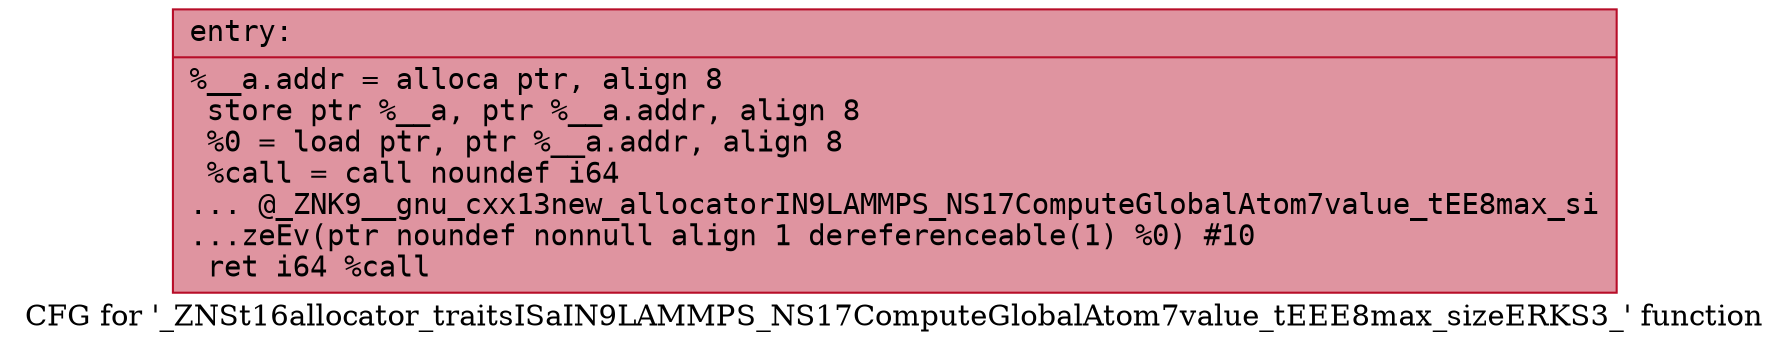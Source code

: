 digraph "CFG for '_ZNSt16allocator_traitsISaIN9LAMMPS_NS17ComputeGlobalAtom7value_tEEE8max_sizeERKS3_' function" {
	label="CFG for '_ZNSt16allocator_traitsISaIN9LAMMPS_NS17ComputeGlobalAtom7value_tEEE8max_sizeERKS3_' function";

	Node0x56131ec105c0 [shape=record,color="#b70d28ff", style=filled, fillcolor="#b70d2870" fontname="Courier",label="{entry:\l|  %__a.addr = alloca ptr, align 8\l  store ptr %__a, ptr %__a.addr, align 8\l  %0 = load ptr, ptr %__a.addr, align 8\l  %call = call noundef i64\l... @_ZNK9__gnu_cxx13new_allocatorIN9LAMMPS_NS17ComputeGlobalAtom7value_tEE8max_si\l...zeEv(ptr noundef nonnull align 1 dereferenceable(1) %0) #10\l  ret i64 %call\l}"];
}
